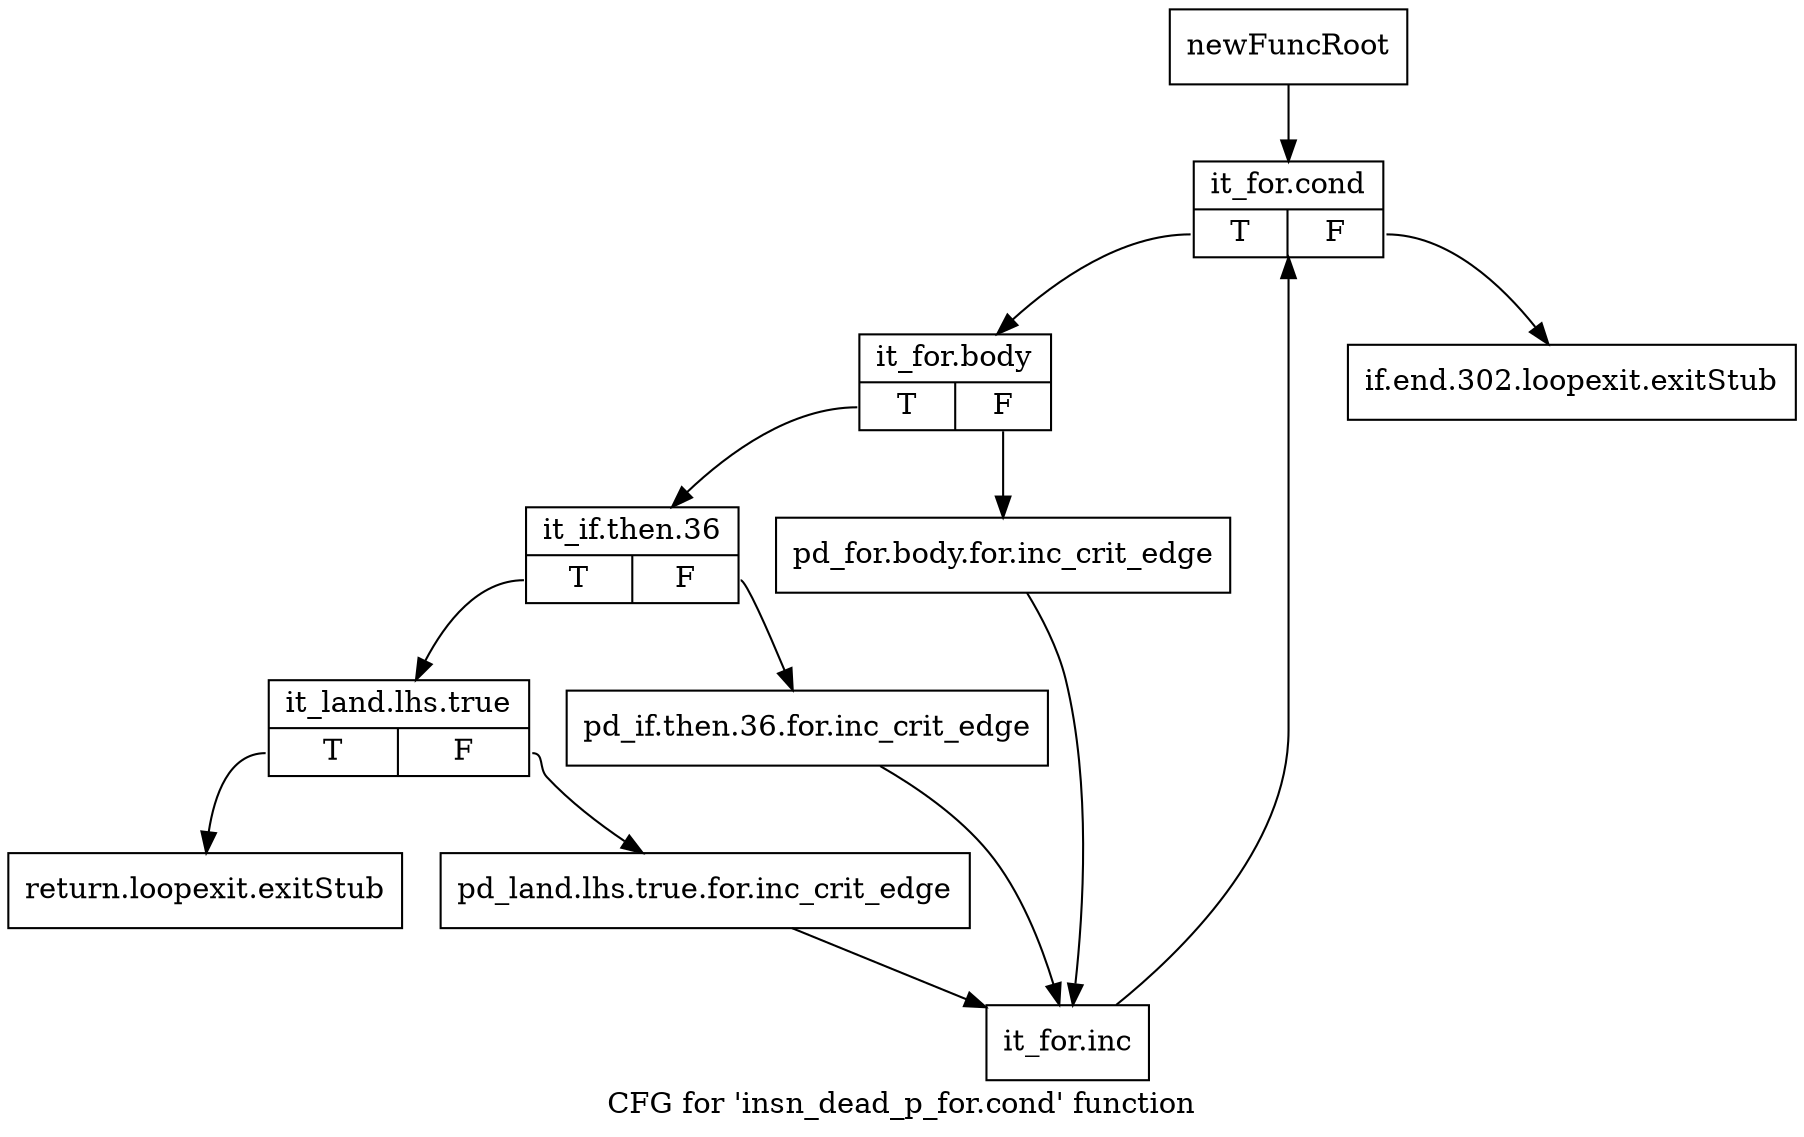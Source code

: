 digraph "CFG for 'insn_dead_p_for.cond' function" {
	label="CFG for 'insn_dead_p_for.cond' function";

	Node0xaedf210 [shape=record,label="{newFuncRoot}"];
	Node0xaedf210 -> Node0xaedf6f0;
	Node0xaedf650 [shape=record,label="{if.end.302.loopexit.exitStub}"];
	Node0xaedf6a0 [shape=record,label="{return.loopexit.exitStub}"];
	Node0xaedf6f0 [shape=record,label="{it_for.cond|{<s0>T|<s1>F}}"];
	Node0xaedf6f0:s0 -> Node0xaedf740;
	Node0xaedf6f0:s1 -> Node0xaedf650;
	Node0xaedf740 [shape=record,label="{it_for.body|{<s0>T|<s1>F}}"];
	Node0xaedf740:s0 -> Node0xaedf7e0;
	Node0xaedf740:s1 -> Node0xaedf790;
	Node0xaedf790 [shape=record,label="{pd_for.body.for.inc_crit_edge}"];
	Node0xaedf790 -> Node0xaedf920;
	Node0xaedf7e0 [shape=record,label="{it_if.then.36|{<s0>T|<s1>F}}"];
	Node0xaedf7e0:s0 -> Node0xaedf880;
	Node0xaedf7e0:s1 -> Node0xaedf830;
	Node0xaedf830 [shape=record,label="{pd_if.then.36.for.inc_crit_edge}"];
	Node0xaedf830 -> Node0xaedf920;
	Node0xaedf880 [shape=record,label="{it_land.lhs.true|{<s0>T|<s1>F}}"];
	Node0xaedf880:s0 -> Node0xaedf6a0;
	Node0xaedf880:s1 -> Node0xaedf8d0;
	Node0xaedf8d0 [shape=record,label="{pd_land.lhs.true.for.inc_crit_edge}"];
	Node0xaedf8d0 -> Node0xaedf920;
	Node0xaedf920 [shape=record,label="{it_for.inc}"];
	Node0xaedf920 -> Node0xaedf6f0;
}
